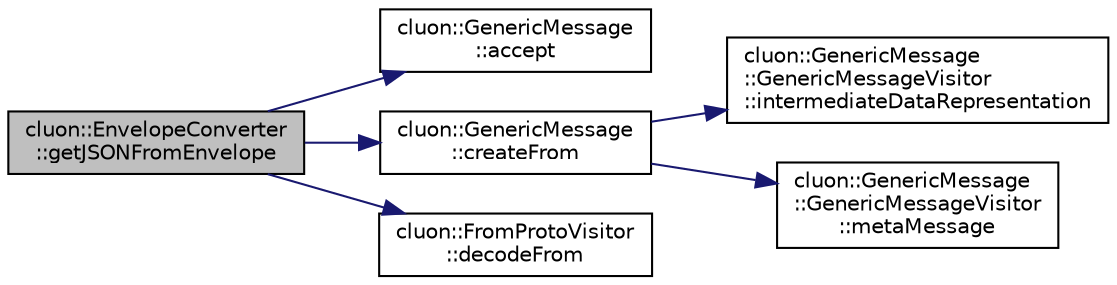 digraph "cluon::EnvelopeConverter::getJSONFromEnvelope"
{
 // LATEX_PDF_SIZE
  edge [fontname="Helvetica",fontsize="10",labelfontname="Helvetica",labelfontsize="10"];
  node [fontname="Helvetica",fontsize="10",shape=record];
  rankdir="LR";
  Node1 [label="cluon::EnvelopeConverter\l::getJSONFromEnvelope",height=0.2,width=0.4,color="black", fillcolor="grey75", style="filled", fontcolor="black",tooltip=" "];
  Node1 -> Node2 [color="midnightblue",fontsize="10",style="solid",fontname="Helvetica"];
  Node2 [label="cluon::GenericMessage\l::accept",height=0.2,width=0.4,color="black", fillcolor="white", style="filled",URL="$classcluon_1_1GenericMessage.html#af29d39495dde7f0ef332fcf5df8cb22b",tooltip=" "];
  Node1 -> Node3 [color="midnightblue",fontsize="10",style="solid",fontname="Helvetica"];
  Node3 [label="cluon::GenericMessage\l::createFrom",height=0.2,width=0.4,color="black", fillcolor="white", style="filled",URL="$classcluon_1_1GenericMessage.html#ad38acdbfe2d5ca936268d48d38fc7f6b",tooltip=" "];
  Node3 -> Node4 [color="midnightblue",fontsize="10",style="solid",fontname="Helvetica"];
  Node4 [label="cluon::GenericMessage\l::GenericMessageVisitor\l::intermediateDataRepresentation",height=0.2,width=0.4,color="black", fillcolor="white", style="filled",URL="$classcluon_1_1GenericMessage_1_1GenericMessageVisitor.html#a52f5b715720ccab26df02b1c27e16420",tooltip=" "];
  Node3 -> Node5 [color="midnightblue",fontsize="10",style="solid",fontname="Helvetica"];
  Node5 [label="cluon::GenericMessage\l::GenericMessageVisitor\l::metaMessage",height=0.2,width=0.4,color="black", fillcolor="white", style="filled",URL="$classcluon_1_1GenericMessage_1_1GenericMessageVisitor.html#a2645f4a94302b81ad756513889cf312a",tooltip=" "];
  Node1 -> Node6 [color="midnightblue",fontsize="10",style="solid",fontname="Helvetica"];
  Node6 [label="cluon::FromProtoVisitor\l::decodeFrom",height=0.2,width=0.4,color="black", fillcolor="white", style="filled",URL="$classcluon_1_1FromProtoVisitor.html#a40200331aef897bc2ec90d5cf9c20519",tooltip=" "];
}
